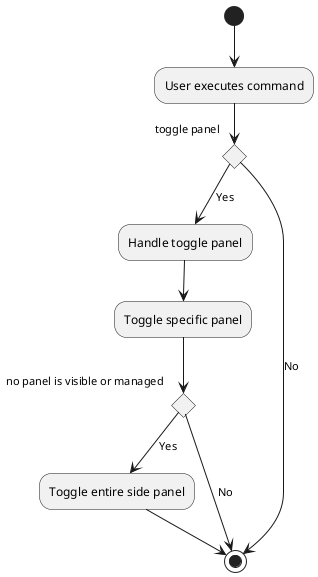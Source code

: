 @startuml
(*)  --> "User executes command"
if "toggle panel" then
--> [Yes] "Handle toggle panel"
--> "Toggle specific panel"
    if "no panel is visible or managed" then
        --> [Yes] "Toggle entire side panel"
        --> (*)
        else
        --> [No] (*)
     endif
else
--> [No] (*)
endif

@enduml
